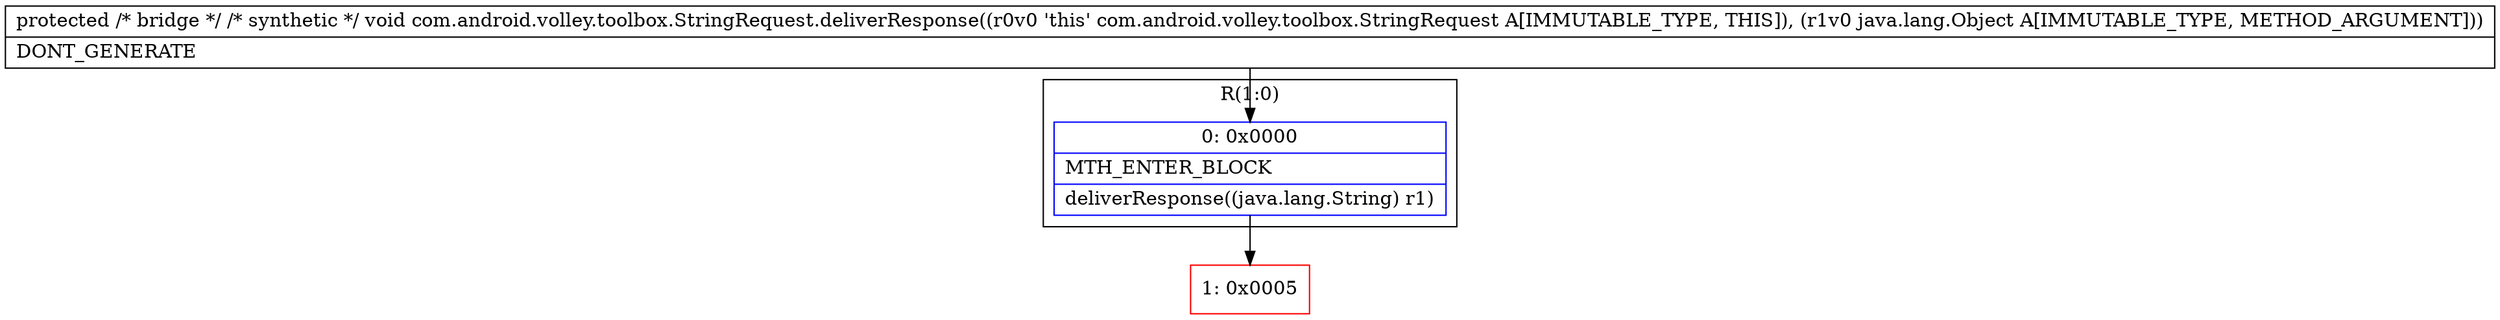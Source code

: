digraph "CFG forcom.android.volley.toolbox.StringRequest.deliverResponse(Ljava\/lang\/Object;)V" {
subgraph cluster_Region_907613938 {
label = "R(1:0)";
node [shape=record,color=blue];
Node_0 [shape=record,label="{0\:\ 0x0000|MTH_ENTER_BLOCK\l|deliverResponse((java.lang.String) r1)\l}"];
}
Node_1 [shape=record,color=red,label="{1\:\ 0x0005}"];
MethodNode[shape=record,label="{protected \/* bridge *\/ \/* synthetic *\/ void com.android.volley.toolbox.StringRequest.deliverResponse((r0v0 'this' com.android.volley.toolbox.StringRequest A[IMMUTABLE_TYPE, THIS]), (r1v0 java.lang.Object A[IMMUTABLE_TYPE, METHOD_ARGUMENT]))  | DONT_GENERATE\l}"];
MethodNode -> Node_0;
Node_0 -> Node_1;
}

